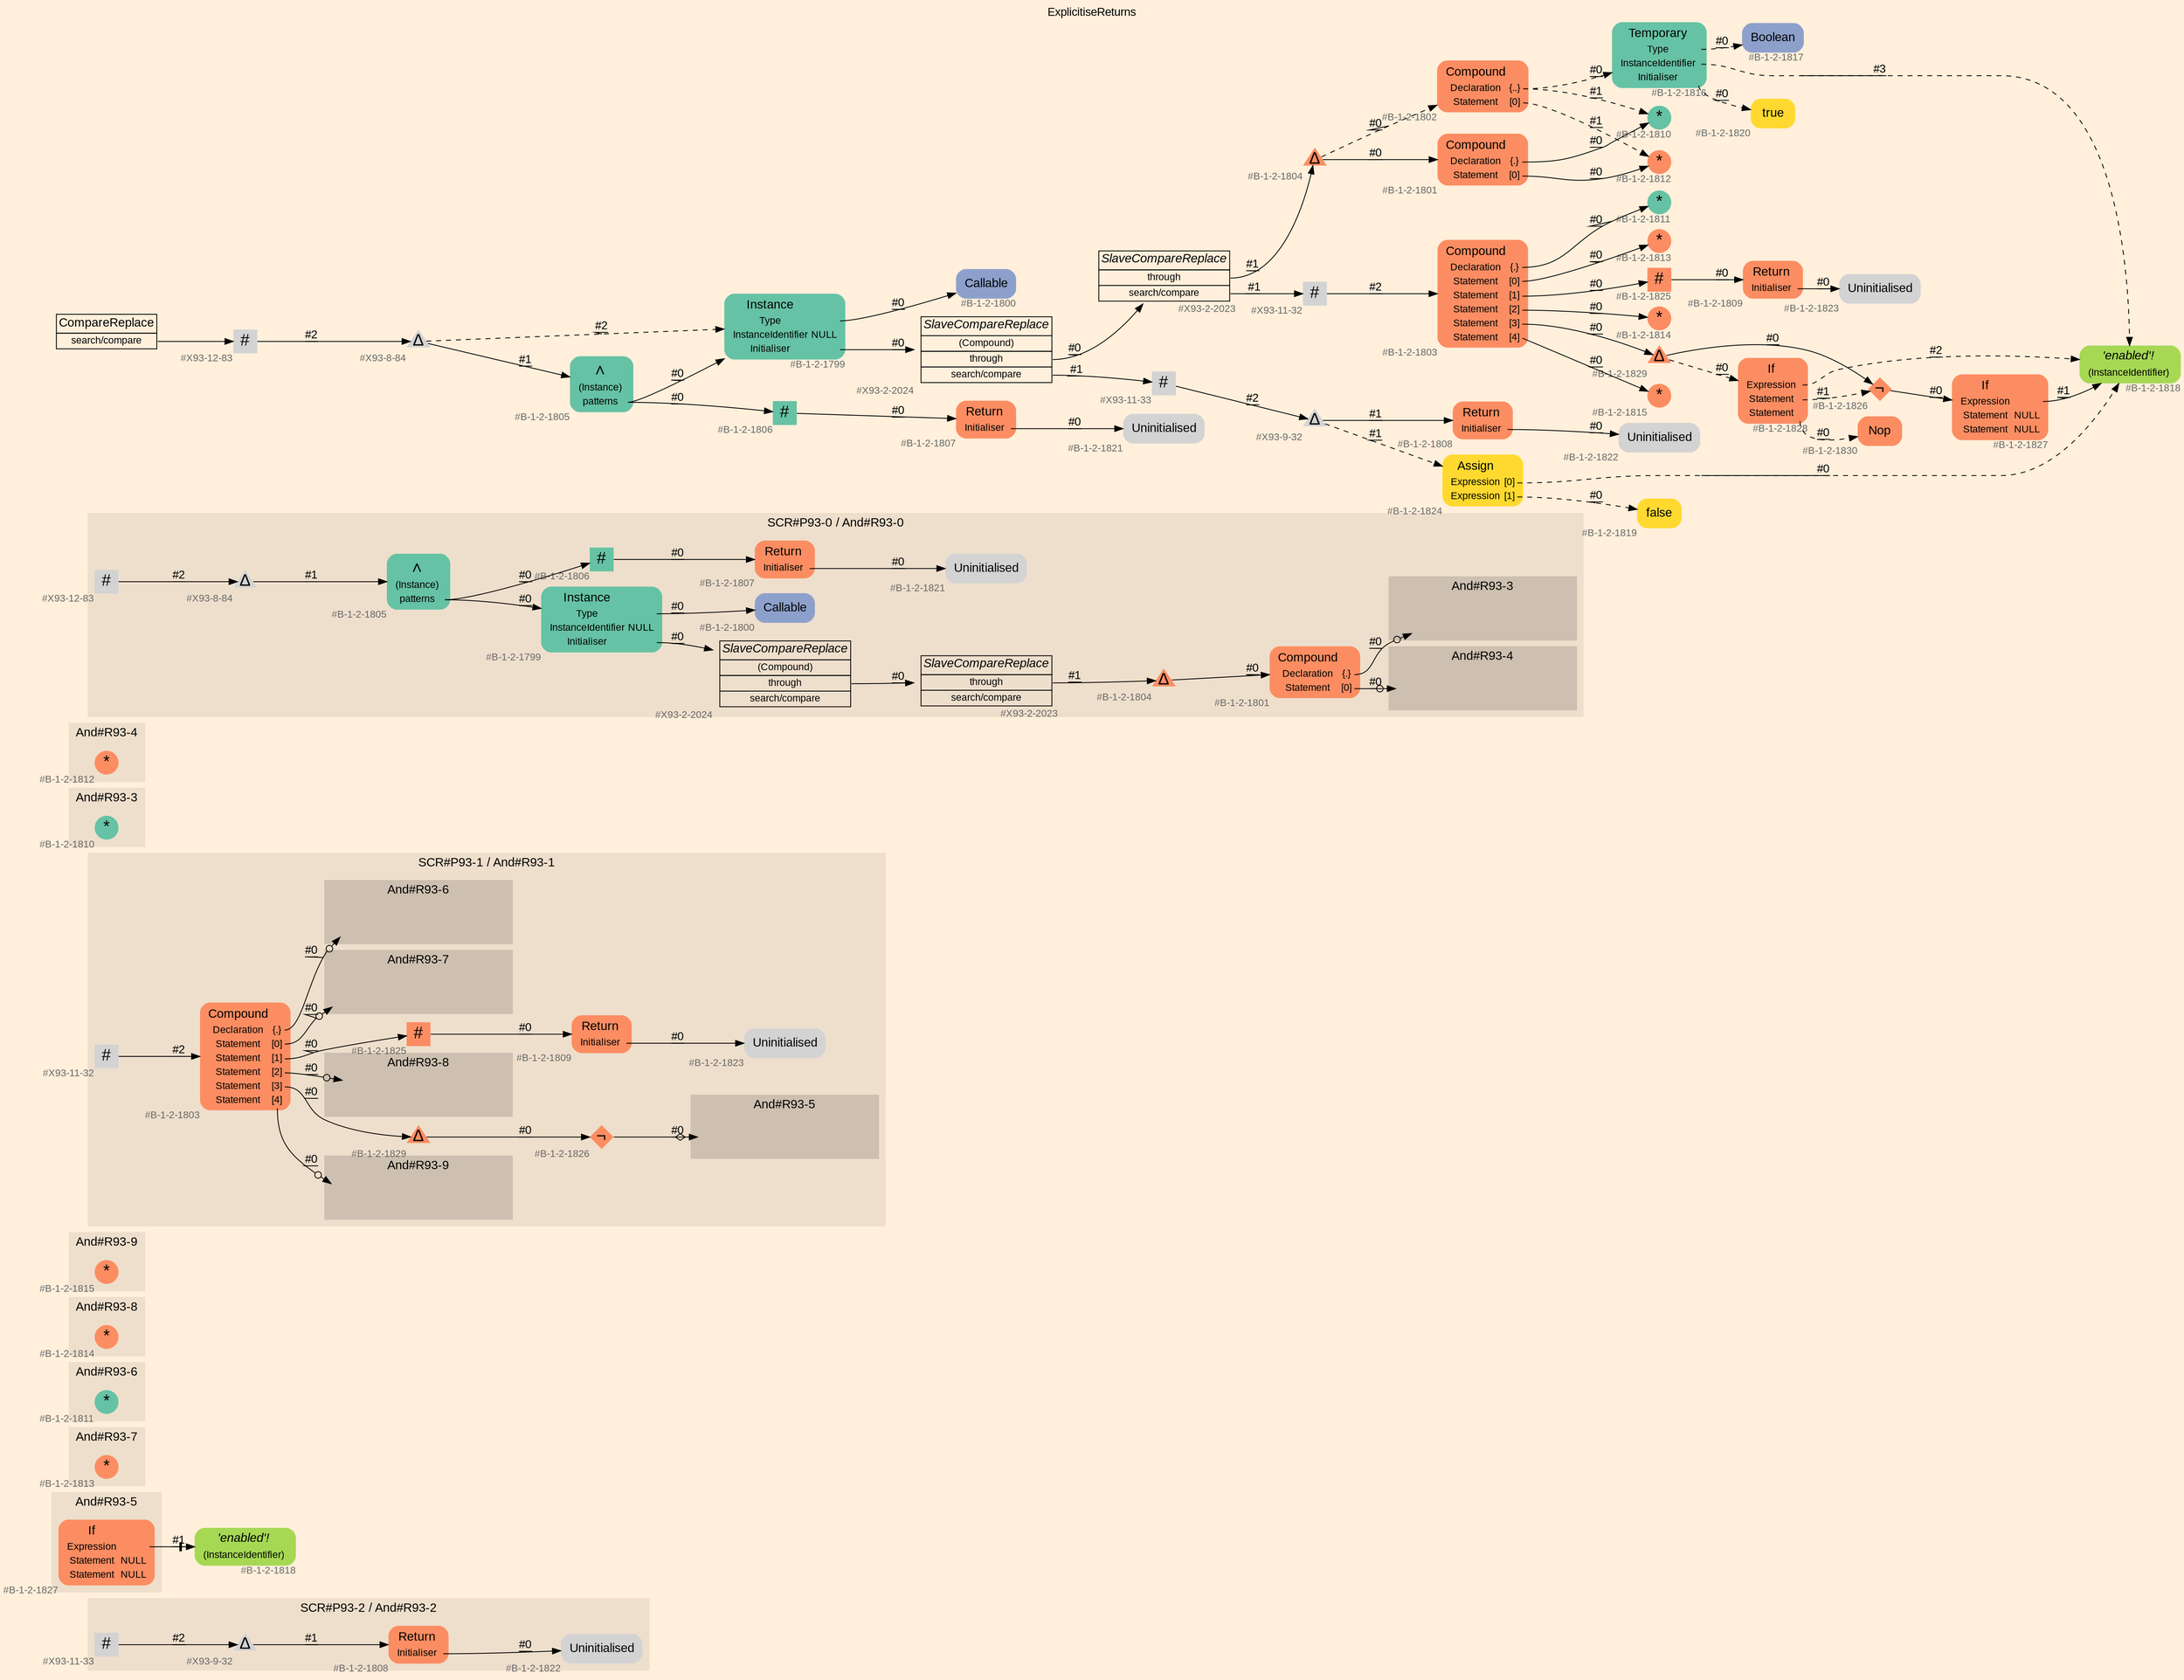 digraph "ExplicitiseReturns" {
label = "ExplicitiseReturns"
labelloc = t
graph [
    rankdir = "LR"
    ranksep = 0.3
    bgcolor = antiquewhite1
    color = black
    fontcolor = black
    fontname = "Arial"
];
node [
    fontname = "Arial"
];
edge [
    fontname = "Arial"
];

// -------------------- figure And#R93-2 --------------------
// -------- region And#R93-2 ----------
subgraph "clusterAnd#R93-2" {
    label = "SCR#P93-2 / And#R93-2"
    style = "filled"
    color = antiquewhite2
    fontsize = "15"
    // -------- block And#R93-2/#B-1-2-1808 ----------
    "And#R93-2/#B-1-2-1808" [
        fillcolor = "/set28/2"
        xlabel = "#B-1-2-1808"
        fontsize = "12"
        fontcolor = grey40
        shape = "plaintext"
        label = <<TABLE BORDER="0" CELLBORDER="0" CELLSPACING="0">
         <TR><TD><FONT COLOR="black" POINT-SIZE="15">Return</FONT></TD></TR>
         <TR><TD><FONT COLOR="black" POINT-SIZE="12">Initialiser</FONT></TD><TD PORT="port0"></TD></TR>
        </TABLE>>
        style = "rounded,filled"
    ];
    
    // -------- block And#R93-2/#X93-9-32 ----------
    "And#R93-2/#X93-9-32" [
        xlabel = "#X93-9-32"
        fontsize = "12"
        fontcolor = grey40
        shape = "triangle"
        label = <<FONT COLOR="black" POINT-SIZE="20">Δ</FONT>>
        style = "filled"
        penwidth = 0.0
        fixedsize = true
        width = 0.4
        height = 0.4
    ];
    
    // -------- block And#R93-2/#B-1-2-1822 ----------
    "And#R93-2/#B-1-2-1822" [
        xlabel = "#B-1-2-1822"
        fontsize = "12"
        fontcolor = grey40
        shape = "plaintext"
        label = <<TABLE BORDER="0" CELLBORDER="0" CELLSPACING="0">
         <TR><TD><FONT COLOR="black" POINT-SIZE="15">Uninitialised</FONT></TD></TR>
        </TABLE>>
        style = "rounded,filled"
    ];
    
    // -------- block And#R93-2/#X93-11-33 ----------
    "And#R93-2/#X93-11-33" [
        xlabel = "#X93-11-33"
        fontsize = "12"
        fontcolor = grey40
        shape = "square"
        label = <<FONT COLOR="black" POINT-SIZE="20">#</FONT>>
        style = "filled"
        penwidth = 0.0
        fixedsize = true
        width = 0.4
        height = 0.4
    ];
    
}

"And#R93-2/#B-1-2-1808":port0 -> "And#R93-2/#B-1-2-1822" [
    label = "#0"
    decorate = true
    color = black
    fontcolor = black
];

"And#R93-2/#X93-9-32" -> "And#R93-2/#B-1-2-1808" [
    label = "#1"
    decorate = true
    color = black
    fontcolor = black
];

"And#R93-2/#X93-11-33" -> "And#R93-2/#X93-9-32" [
    label = "#2"
    decorate = true
    color = black
    fontcolor = black
];


// -------------------- figure And#R93-5 --------------------
// -------- region And#R93-5 ----------
subgraph "clusterAnd#R93-5" {
    label = "And#R93-5"
    style = "filled"
    color = antiquewhite2
    fontsize = "15"
    // -------- block And#R93-5/#B-1-2-1827 ----------
    "And#R93-5/#B-1-2-1827" [
        fillcolor = "/set28/2"
        xlabel = "#B-1-2-1827"
        fontsize = "12"
        fontcolor = grey40
        shape = "plaintext"
        label = <<TABLE BORDER="0" CELLBORDER="0" CELLSPACING="0">
         <TR><TD><FONT COLOR="black" POINT-SIZE="15">If</FONT></TD></TR>
         <TR><TD><FONT COLOR="black" POINT-SIZE="12">Expression</FONT></TD><TD PORT="port0"></TD></TR>
         <TR><TD><FONT COLOR="black" POINT-SIZE="12">Statement</FONT></TD><TD PORT="port1"><FONT COLOR="black" POINT-SIZE="12">NULL</FONT></TD></TR>
         <TR><TD><FONT COLOR="black" POINT-SIZE="12">Statement</FONT></TD><TD PORT="port2"><FONT COLOR="black" POINT-SIZE="12">NULL</FONT></TD></TR>
        </TABLE>>
        style = "rounded,filled"
    ];
    
}

// -------- block And#R93-5/#B-1-2-1818 ----------
"And#R93-5/#B-1-2-1818" [
    fillcolor = "/set28/5"
    xlabel = "#B-1-2-1818"
    fontsize = "12"
    fontcolor = grey40
    shape = "plaintext"
    label = <<TABLE BORDER="0" CELLBORDER="0" CELLSPACING="0">
     <TR><TD><FONT COLOR="black" POINT-SIZE="15"><I>'enabled'!</I></FONT></TD></TR>
     <TR><TD><FONT COLOR="black" POINT-SIZE="12">(InstanceIdentifier)</FONT></TD><TD PORT="port0"></TD></TR>
    </TABLE>>
    style = "rounded,filled"
];

"And#R93-5/#B-1-2-1827":port0 -> "And#R93-5/#B-1-2-1818" [
    arrowhead="normalnonetee"
    label = "#1"
    decorate = true
    color = black
    fontcolor = black
];


// -------------------- figure And#R93-7 --------------------
// -------- region And#R93-7 ----------
subgraph "clusterAnd#R93-7" {
    label = "And#R93-7"
    style = "filled"
    color = antiquewhite2
    fontsize = "15"
    // -------- block And#R93-7/#B-1-2-1813 ----------
    "And#R93-7/#B-1-2-1813" [
        fillcolor = "/set28/2"
        xlabel = "#B-1-2-1813"
        fontsize = "12"
        fontcolor = grey40
        shape = "circle"
        label = <<FONT COLOR="black" POINT-SIZE="20">*</FONT>>
        style = "filled"
        penwidth = 0.0
        fixedsize = true
        width = 0.4
        height = 0.4
    ];
    
}


// -------------------- figure And#R93-6 --------------------
// -------- region And#R93-6 ----------
subgraph "clusterAnd#R93-6" {
    label = "And#R93-6"
    style = "filled"
    color = antiquewhite2
    fontsize = "15"
    // -------- block And#R93-6/#B-1-2-1811 ----------
    "And#R93-6/#B-1-2-1811" [
        fillcolor = "/set28/1"
        xlabel = "#B-1-2-1811"
        fontsize = "12"
        fontcolor = grey40
        shape = "circle"
        label = <<FONT COLOR="black" POINT-SIZE="20">*</FONT>>
        style = "filled"
        penwidth = 0.0
        fixedsize = true
        width = 0.4
        height = 0.4
    ];
    
}


// -------------------- figure And#R93-8 --------------------
// -------- region And#R93-8 ----------
subgraph "clusterAnd#R93-8" {
    label = "And#R93-8"
    style = "filled"
    color = antiquewhite2
    fontsize = "15"
    // -------- block And#R93-8/#B-1-2-1814 ----------
    "And#R93-8/#B-1-2-1814" [
        fillcolor = "/set28/2"
        xlabel = "#B-1-2-1814"
        fontsize = "12"
        fontcolor = grey40
        shape = "circle"
        label = <<FONT COLOR="black" POINT-SIZE="20">*</FONT>>
        style = "filled"
        penwidth = 0.0
        fixedsize = true
        width = 0.4
        height = 0.4
    ];
    
}


// -------------------- figure And#R93-9 --------------------
// -------- region And#R93-9 ----------
subgraph "clusterAnd#R93-9" {
    label = "And#R93-9"
    style = "filled"
    color = antiquewhite2
    fontsize = "15"
    // -------- block And#R93-9/#B-1-2-1815 ----------
    "And#R93-9/#B-1-2-1815" [
        fillcolor = "/set28/2"
        xlabel = "#B-1-2-1815"
        fontsize = "12"
        fontcolor = grey40
        shape = "circle"
        label = <<FONT COLOR="black" POINT-SIZE="20">*</FONT>>
        style = "filled"
        penwidth = 0.0
        fixedsize = true
        width = 0.4
        height = 0.4
    ];
    
}


// -------------------- figure And#R93-1 --------------------
// -------- region And#R93-1 ----------
subgraph "clusterAnd#R93-1" {
    label = "SCR#P93-1 / And#R93-1"
    style = "filled"
    color = antiquewhite2
    fontsize = "15"
    // -------- block And#R93-1/#B-1-2-1809 ----------
    "And#R93-1/#B-1-2-1809" [
        fillcolor = "/set28/2"
        xlabel = "#B-1-2-1809"
        fontsize = "12"
        fontcolor = grey40
        shape = "plaintext"
        label = <<TABLE BORDER="0" CELLBORDER="0" CELLSPACING="0">
         <TR><TD><FONT COLOR="black" POINT-SIZE="15">Return</FONT></TD></TR>
         <TR><TD><FONT COLOR="black" POINT-SIZE="12">Initialiser</FONT></TD><TD PORT="port0"></TD></TR>
        </TABLE>>
        style = "rounded,filled"
    ];
    
    // -------- block And#R93-1/#B-1-2-1803 ----------
    "And#R93-1/#B-1-2-1803" [
        fillcolor = "/set28/2"
        xlabel = "#B-1-2-1803"
        fontsize = "12"
        fontcolor = grey40
        shape = "plaintext"
        label = <<TABLE BORDER="0" CELLBORDER="0" CELLSPACING="0">
         <TR><TD><FONT COLOR="black" POINT-SIZE="15">Compound</FONT></TD></TR>
         <TR><TD><FONT COLOR="black" POINT-SIZE="12">Declaration</FONT></TD><TD PORT="port0"><FONT COLOR="black" POINT-SIZE="12">{.}</FONT></TD></TR>
         <TR><TD><FONT COLOR="black" POINT-SIZE="12">Statement</FONT></TD><TD PORT="port1"><FONT COLOR="black" POINT-SIZE="12">[0]</FONT></TD></TR>
         <TR><TD><FONT COLOR="black" POINT-SIZE="12">Statement</FONT></TD><TD PORT="port2"><FONT COLOR="black" POINT-SIZE="12">[1]</FONT></TD></TR>
         <TR><TD><FONT COLOR="black" POINT-SIZE="12">Statement</FONT></TD><TD PORT="port3"><FONT COLOR="black" POINT-SIZE="12">[2]</FONT></TD></TR>
         <TR><TD><FONT COLOR="black" POINT-SIZE="12">Statement</FONT></TD><TD PORT="port4"><FONT COLOR="black" POINT-SIZE="12">[3]</FONT></TD></TR>
         <TR><TD><FONT COLOR="black" POINT-SIZE="12">Statement</FONT></TD><TD PORT="port5"><FONT COLOR="black" POINT-SIZE="12">[4]</FONT></TD></TR>
        </TABLE>>
        style = "rounded,filled"
    ];
    
    // -------- block And#R93-1/#B-1-2-1826 ----------
    "And#R93-1/#B-1-2-1826" [
        fillcolor = "/set28/2"
        xlabel = "#B-1-2-1826"
        fontsize = "12"
        fontcolor = grey40
        shape = "diamond"
        label = <<FONT COLOR="black" POINT-SIZE="20">¬</FONT>>
        style = "filled"
        penwidth = 0.0
        fixedsize = true
        width = 0.4
        height = 0.4
    ];
    
    // -------- block And#R93-1/#B-1-2-1829 ----------
    "And#R93-1/#B-1-2-1829" [
        fillcolor = "/set28/2"
        xlabel = "#B-1-2-1829"
        fontsize = "12"
        fontcolor = grey40
        shape = "triangle"
        label = <<FONT COLOR="black" POINT-SIZE="20">Δ</FONT>>
        style = "filled"
        penwidth = 0.0
        fixedsize = true
        width = 0.4
        height = 0.4
    ];
    
    // -------- block And#R93-1/#B-1-2-1823 ----------
    "And#R93-1/#B-1-2-1823" [
        xlabel = "#B-1-2-1823"
        fontsize = "12"
        fontcolor = grey40
        shape = "plaintext"
        label = <<TABLE BORDER="0" CELLBORDER="0" CELLSPACING="0">
         <TR><TD><FONT COLOR="black" POINT-SIZE="15">Uninitialised</FONT></TD></TR>
        </TABLE>>
        style = "rounded,filled"
    ];
    
    // -------- block And#R93-1/#X93-11-32 ----------
    "And#R93-1/#X93-11-32" [
        xlabel = "#X93-11-32"
        fontsize = "12"
        fontcolor = grey40
        shape = "square"
        label = <<FONT COLOR="black" POINT-SIZE="20">#</FONT>>
        style = "filled"
        penwidth = 0.0
        fixedsize = true
        width = 0.4
        height = 0.4
    ];
    
    // -------- block And#R93-1/#B-1-2-1825 ----------
    "And#R93-1/#B-1-2-1825" [
        fillcolor = "/set28/2"
        xlabel = "#B-1-2-1825"
        fontsize = "12"
        fontcolor = grey40
        shape = "square"
        label = <<FONT COLOR="black" POINT-SIZE="20">#</FONT>>
        style = "filled"
        penwidth = 0.0
        fixedsize = true
        width = 0.4
        height = 0.4
    ];
    
    // -------- region And#R93-1/And#R93-5 ----------
    subgraph "clusterAnd#R93-1/And#R93-5" {
        label = "And#R93-5"
        style = "filled"
        color = antiquewhite3
        fontsize = "15"
        // -------- block And#R93-1/And#R93-5/#B-1-2-1827 ----------
        "And#R93-1/And#R93-5/#B-1-2-1827" [
            fillcolor = "/set28/2"
            xlabel = "#B-1-2-1827"
            fontsize = "12"
            fontcolor = grey40
            shape = "none"
            style = "invisible"
        ];
        
    }
    
    // -------- region And#R93-1/And#R93-6 ----------
    subgraph "clusterAnd#R93-1/And#R93-6" {
        label = "And#R93-6"
        style = "filled"
        color = antiquewhite3
        fontsize = "15"
        // -------- block And#R93-1/And#R93-6/#B-1-2-1811 ----------
        "And#R93-1/And#R93-6/#B-1-2-1811" [
            fillcolor = "/set28/1"
            xlabel = "#B-1-2-1811"
            fontsize = "12"
            fontcolor = grey40
            shape = "none"
            style = "invisible"
        ];
        
    }
    
    // -------- region And#R93-1/And#R93-7 ----------
    subgraph "clusterAnd#R93-1/And#R93-7" {
        label = "And#R93-7"
        style = "filled"
        color = antiquewhite3
        fontsize = "15"
        // -------- block And#R93-1/And#R93-7/#B-1-2-1813 ----------
        "And#R93-1/And#R93-7/#B-1-2-1813" [
            fillcolor = "/set28/2"
            xlabel = "#B-1-2-1813"
            fontsize = "12"
            fontcolor = grey40
            shape = "none"
            style = "invisible"
        ];
        
    }
    
    // -------- region And#R93-1/And#R93-8 ----------
    subgraph "clusterAnd#R93-1/And#R93-8" {
        label = "And#R93-8"
        style = "filled"
        color = antiquewhite3
        fontsize = "15"
        // -------- block And#R93-1/And#R93-8/#B-1-2-1814 ----------
        "And#R93-1/And#R93-8/#B-1-2-1814" [
            fillcolor = "/set28/2"
            xlabel = "#B-1-2-1814"
            fontsize = "12"
            fontcolor = grey40
            shape = "none"
            style = "invisible"
        ];
        
    }
    
    // -------- region And#R93-1/And#R93-9 ----------
    subgraph "clusterAnd#R93-1/And#R93-9" {
        label = "And#R93-9"
        style = "filled"
        color = antiquewhite3
        fontsize = "15"
        // -------- block And#R93-1/And#R93-9/#B-1-2-1815 ----------
        "And#R93-1/And#R93-9/#B-1-2-1815" [
            fillcolor = "/set28/2"
            xlabel = "#B-1-2-1815"
            fontsize = "12"
            fontcolor = grey40
            shape = "none"
            style = "invisible"
        ];
        
    }
    
}

"And#R93-1/#B-1-2-1809":port0 -> "And#R93-1/#B-1-2-1823" [
    label = "#0"
    decorate = true
    color = black
    fontcolor = black
];

"And#R93-1/#B-1-2-1803":port0 -> "And#R93-1/And#R93-6/#B-1-2-1811" [
    arrowhead="normalnoneodot"
    label = "#0"
    decorate = true
    color = black
    fontcolor = black
];

"And#R93-1/#B-1-2-1803":port1 -> "And#R93-1/And#R93-7/#B-1-2-1813" [
    arrowhead="normalnoneodot"
    label = "#0"
    decorate = true
    color = black
    fontcolor = black
];

"And#R93-1/#B-1-2-1803":port2 -> "And#R93-1/#B-1-2-1825" [
    label = "#0"
    decorate = true
    color = black
    fontcolor = black
];

"And#R93-1/#B-1-2-1803":port3 -> "And#R93-1/And#R93-8/#B-1-2-1814" [
    arrowhead="normalnoneodot"
    label = "#0"
    decorate = true
    color = black
    fontcolor = black
];

"And#R93-1/#B-1-2-1803":port4 -> "And#R93-1/#B-1-2-1829" [
    label = "#0"
    decorate = true
    color = black
    fontcolor = black
];

"And#R93-1/#B-1-2-1803":port5 -> "And#R93-1/And#R93-9/#B-1-2-1815" [
    arrowhead="normalnoneodot"
    label = "#0"
    decorate = true
    color = black
    fontcolor = black
];

"And#R93-1/#B-1-2-1826" -> "And#R93-1/And#R93-5/#B-1-2-1827" [
    arrowhead="normalnoneodiamond"
    label = "#0"
    decorate = true
    color = black
    fontcolor = black
];

"And#R93-1/#B-1-2-1829" -> "And#R93-1/#B-1-2-1826" [
    label = "#0"
    decorate = true
    color = black
    fontcolor = black
];

"And#R93-1/#X93-11-32" -> "And#R93-1/#B-1-2-1803" [
    label = "#2"
    decorate = true
    color = black
    fontcolor = black
];

"And#R93-1/#B-1-2-1825" -> "And#R93-1/#B-1-2-1809" [
    label = "#0"
    decorate = true
    color = black
    fontcolor = black
];


// -------------------- figure And#R93-3 --------------------
// -------- region And#R93-3 ----------
subgraph "clusterAnd#R93-3" {
    label = "And#R93-3"
    style = "filled"
    color = antiquewhite2
    fontsize = "15"
    // -------- block And#R93-3/#B-1-2-1810 ----------
    "And#R93-3/#B-1-2-1810" [
        fillcolor = "/set28/1"
        xlabel = "#B-1-2-1810"
        fontsize = "12"
        fontcolor = grey40
        shape = "circle"
        label = <<FONT COLOR="black" POINT-SIZE="20">*</FONT>>
        style = "filled"
        penwidth = 0.0
        fixedsize = true
        width = 0.4
        height = 0.4
    ];
    
}


// -------------------- figure And#R93-4 --------------------
// -------- region And#R93-4 ----------
subgraph "clusterAnd#R93-4" {
    label = "And#R93-4"
    style = "filled"
    color = antiquewhite2
    fontsize = "15"
    // -------- block And#R93-4/#B-1-2-1812 ----------
    "And#R93-4/#B-1-2-1812" [
        fillcolor = "/set28/2"
        xlabel = "#B-1-2-1812"
        fontsize = "12"
        fontcolor = grey40
        shape = "circle"
        label = <<FONT COLOR="black" POINT-SIZE="20">*</FONT>>
        style = "filled"
        penwidth = 0.0
        fixedsize = true
        width = 0.4
        height = 0.4
    ];
    
}


// -------------------- figure And#R93-0 --------------------
// -------- region And#R93-0 ----------
subgraph "clusterAnd#R93-0" {
    label = "SCR#P93-0 / And#R93-0"
    style = "filled"
    color = antiquewhite2
    fontsize = "15"
    // -------- block And#R93-0/#B-1-2-1799 ----------
    "And#R93-0/#B-1-2-1799" [
        fillcolor = "/set28/1"
        xlabel = "#B-1-2-1799"
        fontsize = "12"
        fontcolor = grey40
        shape = "plaintext"
        label = <<TABLE BORDER="0" CELLBORDER="0" CELLSPACING="0">
         <TR><TD><FONT COLOR="black" POINT-SIZE="15">Instance</FONT></TD></TR>
         <TR><TD><FONT COLOR="black" POINT-SIZE="12">Type</FONT></TD><TD PORT="port0"></TD></TR>
         <TR><TD><FONT COLOR="black" POINT-SIZE="12">InstanceIdentifier</FONT></TD><TD PORT="port1"><FONT COLOR="black" POINT-SIZE="12">NULL</FONT></TD></TR>
         <TR><TD><FONT COLOR="black" POINT-SIZE="12">Initialiser</FONT></TD><TD PORT="port2"></TD></TR>
        </TABLE>>
        style = "rounded,filled"
    ];
    
    // -------- block And#R93-0/#B-1-2-1821 ----------
    "And#R93-0/#B-1-2-1821" [
        xlabel = "#B-1-2-1821"
        fontsize = "12"
        fontcolor = grey40
        shape = "plaintext"
        label = <<TABLE BORDER="0" CELLBORDER="0" CELLSPACING="0">
         <TR><TD><FONT COLOR="black" POINT-SIZE="15">Uninitialised</FONT></TD></TR>
        </TABLE>>
        style = "rounded,filled"
    ];
    
    // -------- block And#R93-0/#X93-2-2024 ----------
    "And#R93-0/#X93-2-2024" [
        fillcolor = antiquewhite2
        xlabel = "#X93-2-2024"
        fontsize = "12"
        fontcolor = grey40
        shape = "plaintext"
        label = <<TABLE BORDER="0" CELLBORDER="1" CELLSPACING="0">
         <TR><TD><FONT COLOR="black" POINT-SIZE="15"><I>SlaveCompareReplace</I></FONT></TD></TR>
         <TR><TD PORT="port0"><FONT COLOR="black" POINT-SIZE="12">(Compound)</FONT></TD></TR>
         <TR><TD PORT="port1"><FONT COLOR="black" POINT-SIZE="12">through</FONT></TD></TR>
         <TR><TD PORT="port2"><FONT COLOR="black" POINT-SIZE="12">search/compare</FONT></TD></TR>
        </TABLE>>
        style = "filled"
        color = black
    ];
    
    // -------- block And#R93-0/#B-1-2-1804 ----------
    "And#R93-0/#B-1-2-1804" [
        fillcolor = "/set28/2"
        xlabel = "#B-1-2-1804"
        fontsize = "12"
        fontcolor = grey40
        shape = "triangle"
        label = <<FONT COLOR="black" POINT-SIZE="20">Δ</FONT>>
        style = "filled"
        penwidth = 0.0
        fixedsize = true
        width = 0.4
        height = 0.4
    ];
    
    // -------- block And#R93-0/#X93-2-2023 ----------
    "And#R93-0/#X93-2-2023" [
        fillcolor = antiquewhite2
        xlabel = "#X93-2-2023"
        fontsize = "12"
        fontcolor = grey40
        shape = "plaintext"
        label = <<TABLE BORDER="0" CELLBORDER="1" CELLSPACING="0">
         <TR><TD><FONT COLOR="black" POINT-SIZE="15"><I>SlaveCompareReplace</I></FONT></TD></TR>
         <TR><TD PORT="port0"><FONT COLOR="black" POINT-SIZE="12">through</FONT></TD></TR>
         <TR><TD PORT="port1"><FONT COLOR="black" POINT-SIZE="12">search/compare</FONT></TD></TR>
        </TABLE>>
        style = "filled"
        color = black
    ];
    
    // -------- block And#R93-0/#X93-8-84 ----------
    "And#R93-0/#X93-8-84" [
        xlabel = "#X93-8-84"
        fontsize = "12"
        fontcolor = grey40
        shape = "triangle"
        label = <<FONT COLOR="black" POINT-SIZE="20">Δ</FONT>>
        style = "filled"
        penwidth = 0.0
        fixedsize = true
        width = 0.4
        height = 0.4
    ];
    
    // -------- block And#R93-0/#B-1-2-1807 ----------
    "And#R93-0/#B-1-2-1807" [
        fillcolor = "/set28/2"
        xlabel = "#B-1-2-1807"
        fontsize = "12"
        fontcolor = grey40
        shape = "plaintext"
        label = <<TABLE BORDER="0" CELLBORDER="0" CELLSPACING="0">
         <TR><TD><FONT COLOR="black" POINT-SIZE="15">Return</FONT></TD></TR>
         <TR><TD><FONT COLOR="black" POINT-SIZE="12">Initialiser</FONT></TD><TD PORT="port0"></TD></TR>
        </TABLE>>
        style = "rounded,filled"
    ];
    
    // -------- block And#R93-0/#X93-12-83 ----------
    "And#R93-0/#X93-12-83" [
        xlabel = "#X93-12-83"
        fontsize = "12"
        fontcolor = grey40
        shape = "square"
        label = <<FONT COLOR="black" POINT-SIZE="20">#</FONT>>
        style = "filled"
        penwidth = 0.0
        fixedsize = true
        width = 0.4
        height = 0.4
    ];
    
    // -------- block And#R93-0/#B-1-2-1806 ----------
    "And#R93-0/#B-1-2-1806" [
        fillcolor = "/set28/1"
        xlabel = "#B-1-2-1806"
        fontsize = "12"
        fontcolor = grey40
        shape = "square"
        label = <<FONT COLOR="black" POINT-SIZE="20">#</FONT>>
        style = "filled"
        penwidth = 0.0
        fixedsize = true
        width = 0.4
        height = 0.4
    ];
    
    // -------- block And#R93-0/#B-1-2-1805 ----------
    "And#R93-0/#B-1-2-1805" [
        fillcolor = "/set28/1"
        xlabel = "#B-1-2-1805"
        fontsize = "12"
        fontcolor = grey40
        shape = "plaintext"
        label = <<TABLE BORDER="0" CELLBORDER="0" CELLSPACING="0">
         <TR><TD><FONT COLOR="black" POINT-SIZE="20">∧</FONT></TD></TR>
         <TR><TD><FONT COLOR="black" POINT-SIZE="12">(Instance)</FONT></TD><TD PORT="port0"></TD></TR>
         <TR><TD><FONT COLOR="black" POINT-SIZE="12">patterns</FONT></TD><TD PORT="port1"></TD></TR>
        </TABLE>>
        style = "rounded,filled"
    ];
    
    // -------- block And#R93-0/#B-1-2-1800 ----------
    "And#R93-0/#B-1-2-1800" [
        fillcolor = "/set28/3"
        xlabel = "#B-1-2-1800"
        fontsize = "12"
        fontcolor = grey40
        shape = "plaintext"
        label = <<TABLE BORDER="0" CELLBORDER="0" CELLSPACING="0">
         <TR><TD><FONT COLOR="black" POINT-SIZE="15">Callable</FONT></TD></TR>
        </TABLE>>
        style = "rounded,filled"
    ];
    
    // -------- block And#R93-0/#B-1-2-1801 ----------
    "And#R93-0/#B-1-2-1801" [
        fillcolor = "/set28/2"
        xlabel = "#B-1-2-1801"
        fontsize = "12"
        fontcolor = grey40
        shape = "plaintext"
        label = <<TABLE BORDER="0" CELLBORDER="0" CELLSPACING="0">
         <TR><TD><FONT COLOR="black" POINT-SIZE="15">Compound</FONT></TD></TR>
         <TR><TD><FONT COLOR="black" POINT-SIZE="12">Declaration</FONT></TD><TD PORT="port0"><FONT COLOR="black" POINT-SIZE="12">{.}</FONT></TD></TR>
         <TR><TD><FONT COLOR="black" POINT-SIZE="12">Statement</FONT></TD><TD PORT="port1"><FONT COLOR="black" POINT-SIZE="12">[0]</FONT></TD></TR>
        </TABLE>>
        style = "rounded,filled"
    ];
    
    // -------- region And#R93-0/And#R93-3 ----------
    subgraph "clusterAnd#R93-0/And#R93-3" {
        label = "And#R93-3"
        style = "filled"
        color = antiquewhite3
        fontsize = "15"
        // -------- block And#R93-0/And#R93-3/#B-1-2-1810 ----------
        "And#R93-0/And#R93-3/#B-1-2-1810" [
            fillcolor = "/set28/1"
            xlabel = "#B-1-2-1810"
            fontsize = "12"
            fontcolor = grey40
            shape = "none"
            style = "invisible"
        ];
        
    }
    
    // -------- region And#R93-0/And#R93-4 ----------
    subgraph "clusterAnd#R93-0/And#R93-4" {
        label = "And#R93-4"
        style = "filled"
        color = antiquewhite3
        fontsize = "15"
        // -------- block And#R93-0/And#R93-4/#B-1-2-1812 ----------
        "And#R93-0/And#R93-4/#B-1-2-1812" [
            fillcolor = "/set28/2"
            xlabel = "#B-1-2-1812"
            fontsize = "12"
            fontcolor = grey40
            shape = "none"
            style = "invisible"
        ];
        
    }
    
}

"And#R93-0/#B-1-2-1799":port0 -> "And#R93-0/#B-1-2-1800" [
    label = "#0"
    decorate = true
    color = black
    fontcolor = black
];

"And#R93-0/#B-1-2-1799":port2 -> "And#R93-0/#X93-2-2024" [
    label = "#0"
    decorate = true
    color = black
    fontcolor = black
];

"And#R93-0/#X93-2-2024":port1 -> "And#R93-0/#X93-2-2023" [
    label = "#0"
    decorate = true
    color = black
    fontcolor = black
];

"And#R93-0/#B-1-2-1804" -> "And#R93-0/#B-1-2-1801" [
    label = "#0"
    decorate = true
    color = black
    fontcolor = black
];

"And#R93-0/#X93-2-2023":port0 -> "And#R93-0/#B-1-2-1804" [
    label = "#1"
    decorate = true
    color = black
    fontcolor = black
];

"And#R93-0/#X93-8-84" -> "And#R93-0/#B-1-2-1805" [
    label = "#1"
    decorate = true
    color = black
    fontcolor = black
];

"And#R93-0/#B-1-2-1807":port0 -> "And#R93-0/#B-1-2-1821" [
    label = "#0"
    decorate = true
    color = black
    fontcolor = black
];

"And#R93-0/#X93-12-83" -> "And#R93-0/#X93-8-84" [
    label = "#2"
    decorate = true
    color = black
    fontcolor = black
];

"And#R93-0/#B-1-2-1806" -> "And#R93-0/#B-1-2-1807" [
    label = "#0"
    decorate = true
    color = black
    fontcolor = black
];

"And#R93-0/#B-1-2-1805":port1 -> "And#R93-0/#B-1-2-1799" [
    label = "#0"
    decorate = true
    color = black
    fontcolor = black
];

"And#R93-0/#B-1-2-1805":port1 -> "And#R93-0/#B-1-2-1806" [
    label = "#0"
    decorate = true
    color = black
    fontcolor = black
];

"And#R93-0/#B-1-2-1801":port0 -> "And#R93-0/And#R93-3/#B-1-2-1810" [
    arrowhead="normalnoneodot"
    label = "#0"
    decorate = true
    color = black
    fontcolor = black
];

"And#R93-0/#B-1-2-1801":port1 -> "And#R93-0/And#R93-4/#B-1-2-1812" [
    arrowhead="normalnoneodot"
    label = "#0"
    decorate = true
    color = black
    fontcolor = black
];


// -------------------- transformation figure --------------------
// -------- block CR#X93-10-93 ----------
"CR#X93-10-93" [
    fillcolor = antiquewhite1
    fontsize = "12"
    fontcolor = grey40
    shape = "plaintext"
    label = <<TABLE BORDER="0" CELLBORDER="1" CELLSPACING="0">
     <TR><TD><FONT COLOR="black" POINT-SIZE="15">CompareReplace</FONT></TD></TR>
     <TR><TD PORT="port0"><FONT COLOR="black" POINT-SIZE="12">search/compare</FONT></TD></TR>
    </TABLE>>
    style = "filled"
    color = black
];

// -------- block #X93-12-83 ----------
"#X93-12-83" [
    xlabel = "#X93-12-83"
    fontsize = "12"
    fontcolor = grey40
    shape = "square"
    label = <<FONT COLOR="black" POINT-SIZE="20">#</FONT>>
    style = "filled"
    penwidth = 0.0
    fixedsize = true
    width = 0.4
    height = 0.4
];

// -------- block #X93-8-84 ----------
"#X93-8-84" [
    xlabel = "#X93-8-84"
    fontsize = "12"
    fontcolor = grey40
    shape = "triangle"
    label = <<FONT COLOR="black" POINT-SIZE="20">Δ</FONT>>
    style = "filled"
    penwidth = 0.0
    fixedsize = true
    width = 0.4
    height = 0.4
];

// -------- block #B-1-2-1805 ----------
"#B-1-2-1805" [
    fillcolor = "/set28/1"
    xlabel = "#B-1-2-1805"
    fontsize = "12"
    fontcolor = grey40
    shape = "plaintext"
    label = <<TABLE BORDER="0" CELLBORDER="0" CELLSPACING="0">
     <TR><TD><FONT COLOR="black" POINT-SIZE="20">∧</FONT></TD></TR>
     <TR><TD><FONT COLOR="black" POINT-SIZE="12">(Instance)</FONT></TD><TD PORT="port0"></TD></TR>
     <TR><TD><FONT COLOR="black" POINT-SIZE="12">patterns</FONT></TD><TD PORT="port1"></TD></TR>
    </TABLE>>
    style = "rounded,filled"
];

// -------- block #B-1-2-1799 ----------
"#B-1-2-1799" [
    fillcolor = "/set28/1"
    xlabel = "#B-1-2-1799"
    fontsize = "12"
    fontcolor = grey40
    shape = "plaintext"
    label = <<TABLE BORDER="0" CELLBORDER="0" CELLSPACING="0">
     <TR><TD><FONT COLOR="black" POINT-SIZE="15">Instance</FONT></TD></TR>
     <TR><TD><FONT COLOR="black" POINT-SIZE="12">Type</FONT></TD><TD PORT="port0"></TD></TR>
     <TR><TD><FONT COLOR="black" POINT-SIZE="12">InstanceIdentifier</FONT></TD><TD PORT="port1"><FONT COLOR="black" POINT-SIZE="12">NULL</FONT></TD></TR>
     <TR><TD><FONT COLOR="black" POINT-SIZE="12">Initialiser</FONT></TD><TD PORT="port2"></TD></TR>
    </TABLE>>
    style = "rounded,filled"
];

// -------- block #B-1-2-1800 ----------
"#B-1-2-1800" [
    fillcolor = "/set28/3"
    xlabel = "#B-1-2-1800"
    fontsize = "12"
    fontcolor = grey40
    shape = "plaintext"
    label = <<TABLE BORDER="0" CELLBORDER="0" CELLSPACING="0">
     <TR><TD><FONT COLOR="black" POINT-SIZE="15">Callable</FONT></TD></TR>
    </TABLE>>
    style = "rounded,filled"
];

// -------- block #X93-2-2024 ----------
"#X93-2-2024" [
    fillcolor = antiquewhite1
    xlabel = "#X93-2-2024"
    fontsize = "12"
    fontcolor = grey40
    shape = "plaintext"
    label = <<TABLE BORDER="0" CELLBORDER="1" CELLSPACING="0">
     <TR><TD><FONT COLOR="black" POINT-SIZE="15"><I>SlaveCompareReplace</I></FONT></TD></TR>
     <TR><TD PORT="port0"><FONT COLOR="black" POINT-SIZE="12">(Compound)</FONT></TD></TR>
     <TR><TD PORT="port1"><FONT COLOR="black" POINT-SIZE="12">through</FONT></TD></TR>
     <TR><TD PORT="port2"><FONT COLOR="black" POINT-SIZE="12">search/compare</FONT></TD></TR>
    </TABLE>>
    style = "filled"
    color = black
];

// -------- block #X93-2-2023 ----------
"#X93-2-2023" [
    fillcolor = antiquewhite1
    xlabel = "#X93-2-2023"
    fontsize = "12"
    fontcolor = grey40
    shape = "plaintext"
    label = <<TABLE BORDER="0" CELLBORDER="1" CELLSPACING="0">
     <TR><TD><FONT COLOR="black" POINT-SIZE="15"><I>SlaveCompareReplace</I></FONT></TD></TR>
     <TR><TD PORT="port0"><FONT COLOR="black" POINT-SIZE="12">through</FONT></TD></TR>
     <TR><TD PORT="port1"><FONT COLOR="black" POINT-SIZE="12">search/compare</FONT></TD></TR>
    </TABLE>>
    style = "filled"
    color = black
];

// -------- block #B-1-2-1804 ----------
"#B-1-2-1804" [
    fillcolor = "/set28/2"
    xlabel = "#B-1-2-1804"
    fontsize = "12"
    fontcolor = grey40
    shape = "triangle"
    label = <<FONT COLOR="black" POINT-SIZE="20">Δ</FONT>>
    style = "filled"
    penwidth = 0.0
    fixedsize = true
    width = 0.4
    height = 0.4
];

// -------- block #B-1-2-1801 ----------
"#B-1-2-1801" [
    fillcolor = "/set28/2"
    xlabel = "#B-1-2-1801"
    fontsize = "12"
    fontcolor = grey40
    shape = "plaintext"
    label = <<TABLE BORDER="0" CELLBORDER="0" CELLSPACING="0">
     <TR><TD><FONT COLOR="black" POINT-SIZE="15">Compound</FONT></TD></TR>
     <TR><TD><FONT COLOR="black" POINT-SIZE="12">Declaration</FONT></TD><TD PORT="port0"><FONT COLOR="black" POINT-SIZE="12">{.}</FONT></TD></TR>
     <TR><TD><FONT COLOR="black" POINT-SIZE="12">Statement</FONT></TD><TD PORT="port1"><FONT COLOR="black" POINT-SIZE="12">[0]</FONT></TD></TR>
    </TABLE>>
    style = "rounded,filled"
];

// -------- block #B-1-2-1810 ----------
"#B-1-2-1810" [
    fillcolor = "/set28/1"
    xlabel = "#B-1-2-1810"
    fontsize = "12"
    fontcolor = grey40
    shape = "circle"
    label = <<FONT COLOR="black" POINT-SIZE="20">*</FONT>>
    style = "filled"
    penwidth = 0.0
    fixedsize = true
    width = 0.4
    height = 0.4
];

// -------- block #B-1-2-1812 ----------
"#B-1-2-1812" [
    fillcolor = "/set28/2"
    xlabel = "#B-1-2-1812"
    fontsize = "12"
    fontcolor = grey40
    shape = "circle"
    label = <<FONT COLOR="black" POINT-SIZE="20">*</FONT>>
    style = "filled"
    penwidth = 0.0
    fixedsize = true
    width = 0.4
    height = 0.4
];

// -------- block #B-1-2-1802 ----------
"#B-1-2-1802" [
    fillcolor = "/set28/2"
    xlabel = "#B-1-2-1802"
    fontsize = "12"
    fontcolor = grey40
    shape = "plaintext"
    label = <<TABLE BORDER="0" CELLBORDER="0" CELLSPACING="0">
     <TR><TD><FONT COLOR="black" POINT-SIZE="15">Compound</FONT></TD></TR>
     <TR><TD><FONT COLOR="black" POINT-SIZE="12">Declaration</FONT></TD><TD PORT="port0"><FONT COLOR="black" POINT-SIZE="12">{..}</FONT></TD></TR>
     <TR><TD><FONT COLOR="black" POINT-SIZE="12">Statement</FONT></TD><TD PORT="port1"><FONT COLOR="black" POINT-SIZE="12">[0]</FONT></TD></TR>
    </TABLE>>
    style = "rounded,filled"
];

// -------- block #B-1-2-1816 ----------
"#B-1-2-1816" [
    fillcolor = "/set28/1"
    xlabel = "#B-1-2-1816"
    fontsize = "12"
    fontcolor = grey40
    shape = "plaintext"
    label = <<TABLE BORDER="0" CELLBORDER="0" CELLSPACING="0">
     <TR><TD><FONT COLOR="black" POINT-SIZE="15">Temporary</FONT></TD></TR>
     <TR><TD><FONT COLOR="black" POINT-SIZE="12">Type</FONT></TD><TD PORT="port0"></TD></TR>
     <TR><TD><FONT COLOR="black" POINT-SIZE="12">InstanceIdentifier</FONT></TD><TD PORT="port1"></TD></TR>
     <TR><TD><FONT COLOR="black" POINT-SIZE="12">Initialiser</FONT></TD><TD PORT="port2"></TD></TR>
    </TABLE>>
    style = "rounded,filled"
];

// -------- block #B-1-2-1817 ----------
"#B-1-2-1817" [
    fillcolor = "/set28/3"
    xlabel = "#B-1-2-1817"
    fontsize = "12"
    fontcolor = grey40
    shape = "plaintext"
    label = <<TABLE BORDER="0" CELLBORDER="0" CELLSPACING="0">
     <TR><TD><FONT COLOR="black" POINT-SIZE="15">Boolean</FONT></TD></TR>
    </TABLE>>
    style = "rounded,filled"
];

// -------- block #B-1-2-1818 ----------
"#B-1-2-1818" [
    fillcolor = "/set28/5"
    xlabel = "#B-1-2-1818"
    fontsize = "12"
    fontcolor = grey40
    shape = "plaintext"
    label = <<TABLE BORDER="0" CELLBORDER="0" CELLSPACING="0">
     <TR><TD><FONT COLOR="black" POINT-SIZE="15"><I>'enabled'!</I></FONT></TD></TR>
     <TR><TD><FONT COLOR="black" POINT-SIZE="12">(InstanceIdentifier)</FONT></TD><TD PORT="port0"></TD></TR>
    </TABLE>>
    style = "rounded,filled"
];

// -------- block #B-1-2-1820 ----------
"#B-1-2-1820" [
    fillcolor = "/set28/6"
    xlabel = "#B-1-2-1820"
    fontsize = "12"
    fontcolor = grey40
    shape = "plaintext"
    label = <<TABLE BORDER="0" CELLBORDER="0" CELLSPACING="0">
     <TR><TD><FONT COLOR="black" POINT-SIZE="15">true</FONT></TD></TR>
    </TABLE>>
    style = "rounded,filled"
];

// -------- block #X93-11-32 ----------
"#X93-11-32" [
    xlabel = "#X93-11-32"
    fontsize = "12"
    fontcolor = grey40
    shape = "square"
    label = <<FONT COLOR="black" POINT-SIZE="20">#</FONT>>
    style = "filled"
    penwidth = 0.0
    fixedsize = true
    width = 0.4
    height = 0.4
];

// -------- block #B-1-2-1803 ----------
"#B-1-2-1803" [
    fillcolor = "/set28/2"
    xlabel = "#B-1-2-1803"
    fontsize = "12"
    fontcolor = grey40
    shape = "plaintext"
    label = <<TABLE BORDER="0" CELLBORDER="0" CELLSPACING="0">
     <TR><TD><FONT COLOR="black" POINT-SIZE="15">Compound</FONT></TD></TR>
     <TR><TD><FONT COLOR="black" POINT-SIZE="12">Declaration</FONT></TD><TD PORT="port0"><FONT COLOR="black" POINT-SIZE="12">{.}</FONT></TD></TR>
     <TR><TD><FONT COLOR="black" POINT-SIZE="12">Statement</FONT></TD><TD PORT="port1"><FONT COLOR="black" POINT-SIZE="12">[0]</FONT></TD></TR>
     <TR><TD><FONT COLOR="black" POINT-SIZE="12">Statement</FONT></TD><TD PORT="port2"><FONT COLOR="black" POINT-SIZE="12">[1]</FONT></TD></TR>
     <TR><TD><FONT COLOR="black" POINT-SIZE="12">Statement</FONT></TD><TD PORT="port3"><FONT COLOR="black" POINT-SIZE="12">[2]</FONT></TD></TR>
     <TR><TD><FONT COLOR="black" POINT-SIZE="12">Statement</FONT></TD><TD PORT="port4"><FONT COLOR="black" POINT-SIZE="12">[3]</FONT></TD></TR>
     <TR><TD><FONT COLOR="black" POINT-SIZE="12">Statement</FONT></TD><TD PORT="port5"><FONT COLOR="black" POINT-SIZE="12">[4]</FONT></TD></TR>
    </TABLE>>
    style = "rounded,filled"
];

// -------- block #B-1-2-1811 ----------
"#B-1-2-1811" [
    fillcolor = "/set28/1"
    xlabel = "#B-1-2-1811"
    fontsize = "12"
    fontcolor = grey40
    shape = "circle"
    label = <<FONT COLOR="black" POINT-SIZE="20">*</FONT>>
    style = "filled"
    penwidth = 0.0
    fixedsize = true
    width = 0.4
    height = 0.4
];

// -------- block #B-1-2-1813 ----------
"#B-1-2-1813" [
    fillcolor = "/set28/2"
    xlabel = "#B-1-2-1813"
    fontsize = "12"
    fontcolor = grey40
    shape = "circle"
    label = <<FONT COLOR="black" POINT-SIZE="20">*</FONT>>
    style = "filled"
    penwidth = 0.0
    fixedsize = true
    width = 0.4
    height = 0.4
];

// -------- block #B-1-2-1825 ----------
"#B-1-2-1825" [
    fillcolor = "/set28/2"
    xlabel = "#B-1-2-1825"
    fontsize = "12"
    fontcolor = grey40
    shape = "square"
    label = <<FONT COLOR="black" POINT-SIZE="20">#</FONT>>
    style = "filled"
    penwidth = 0.0
    fixedsize = true
    width = 0.4
    height = 0.4
];

// -------- block #B-1-2-1809 ----------
"#B-1-2-1809" [
    fillcolor = "/set28/2"
    xlabel = "#B-1-2-1809"
    fontsize = "12"
    fontcolor = grey40
    shape = "plaintext"
    label = <<TABLE BORDER="0" CELLBORDER="0" CELLSPACING="0">
     <TR><TD><FONT COLOR="black" POINT-SIZE="15">Return</FONT></TD></TR>
     <TR><TD><FONT COLOR="black" POINT-SIZE="12">Initialiser</FONT></TD><TD PORT="port0"></TD></TR>
    </TABLE>>
    style = "rounded,filled"
];

// -------- block #B-1-2-1823 ----------
"#B-1-2-1823" [
    xlabel = "#B-1-2-1823"
    fontsize = "12"
    fontcolor = grey40
    shape = "plaintext"
    label = <<TABLE BORDER="0" CELLBORDER="0" CELLSPACING="0">
     <TR><TD><FONT COLOR="black" POINT-SIZE="15">Uninitialised</FONT></TD></TR>
    </TABLE>>
    style = "rounded,filled"
];

// -------- block #B-1-2-1814 ----------
"#B-1-2-1814" [
    fillcolor = "/set28/2"
    xlabel = "#B-1-2-1814"
    fontsize = "12"
    fontcolor = grey40
    shape = "circle"
    label = <<FONT COLOR="black" POINT-SIZE="20">*</FONT>>
    style = "filled"
    penwidth = 0.0
    fixedsize = true
    width = 0.4
    height = 0.4
];

// -------- block #B-1-2-1829 ----------
"#B-1-2-1829" [
    fillcolor = "/set28/2"
    xlabel = "#B-1-2-1829"
    fontsize = "12"
    fontcolor = grey40
    shape = "triangle"
    label = <<FONT COLOR="black" POINT-SIZE="20">Δ</FONT>>
    style = "filled"
    penwidth = 0.0
    fixedsize = true
    width = 0.4
    height = 0.4
];

// -------- block #B-1-2-1826 ----------
"#B-1-2-1826" [
    fillcolor = "/set28/2"
    xlabel = "#B-1-2-1826"
    fontsize = "12"
    fontcolor = grey40
    shape = "diamond"
    label = <<FONT COLOR="black" POINT-SIZE="20">¬</FONT>>
    style = "filled"
    penwidth = 0.0
    fixedsize = true
    width = 0.4
    height = 0.4
];

// -------- block #B-1-2-1827 ----------
"#B-1-2-1827" [
    fillcolor = "/set28/2"
    xlabel = "#B-1-2-1827"
    fontsize = "12"
    fontcolor = grey40
    shape = "plaintext"
    label = <<TABLE BORDER="0" CELLBORDER="0" CELLSPACING="0">
     <TR><TD><FONT COLOR="black" POINT-SIZE="15">If</FONT></TD></TR>
     <TR><TD><FONT COLOR="black" POINT-SIZE="12">Expression</FONT></TD><TD PORT="port0"></TD></TR>
     <TR><TD><FONT COLOR="black" POINT-SIZE="12">Statement</FONT></TD><TD PORT="port1"><FONT COLOR="black" POINT-SIZE="12">NULL</FONT></TD></TR>
     <TR><TD><FONT COLOR="black" POINT-SIZE="12">Statement</FONT></TD><TD PORT="port2"><FONT COLOR="black" POINT-SIZE="12">NULL</FONT></TD></TR>
    </TABLE>>
    style = "rounded,filled"
];

// -------- block #B-1-2-1828 ----------
"#B-1-2-1828" [
    fillcolor = "/set28/2"
    xlabel = "#B-1-2-1828"
    fontsize = "12"
    fontcolor = grey40
    shape = "plaintext"
    label = <<TABLE BORDER="0" CELLBORDER="0" CELLSPACING="0">
     <TR><TD><FONT COLOR="black" POINT-SIZE="15">If</FONT></TD></TR>
     <TR><TD><FONT COLOR="black" POINT-SIZE="12">Expression</FONT></TD><TD PORT="port0"></TD></TR>
     <TR><TD><FONT COLOR="black" POINT-SIZE="12">Statement</FONT></TD><TD PORT="port1"></TD></TR>
     <TR><TD><FONT COLOR="black" POINT-SIZE="12">Statement</FONT></TD><TD PORT="port2"></TD></TR>
    </TABLE>>
    style = "rounded,filled"
];

// -------- block #B-1-2-1830 ----------
"#B-1-2-1830" [
    fillcolor = "/set28/2"
    xlabel = "#B-1-2-1830"
    fontsize = "12"
    fontcolor = grey40
    shape = "plaintext"
    label = <<TABLE BORDER="0" CELLBORDER="0" CELLSPACING="0">
     <TR><TD><FONT COLOR="black" POINT-SIZE="15">Nop</FONT></TD></TR>
    </TABLE>>
    style = "rounded,filled"
];

// -------- block #B-1-2-1815 ----------
"#B-1-2-1815" [
    fillcolor = "/set28/2"
    xlabel = "#B-1-2-1815"
    fontsize = "12"
    fontcolor = grey40
    shape = "circle"
    label = <<FONT COLOR="black" POINT-SIZE="20">*</FONT>>
    style = "filled"
    penwidth = 0.0
    fixedsize = true
    width = 0.4
    height = 0.4
];

// -------- block #X93-11-33 ----------
"#X93-11-33" [
    xlabel = "#X93-11-33"
    fontsize = "12"
    fontcolor = grey40
    shape = "square"
    label = <<FONT COLOR="black" POINT-SIZE="20">#</FONT>>
    style = "filled"
    penwidth = 0.0
    fixedsize = true
    width = 0.4
    height = 0.4
];

// -------- block #X93-9-32 ----------
"#X93-9-32" [
    xlabel = "#X93-9-32"
    fontsize = "12"
    fontcolor = grey40
    shape = "triangle"
    label = <<FONT COLOR="black" POINT-SIZE="20">Δ</FONT>>
    style = "filled"
    penwidth = 0.0
    fixedsize = true
    width = 0.4
    height = 0.4
];

// -------- block #B-1-2-1808 ----------
"#B-1-2-1808" [
    fillcolor = "/set28/2"
    xlabel = "#B-1-2-1808"
    fontsize = "12"
    fontcolor = grey40
    shape = "plaintext"
    label = <<TABLE BORDER="0" CELLBORDER="0" CELLSPACING="0">
     <TR><TD><FONT COLOR="black" POINT-SIZE="15">Return</FONT></TD></TR>
     <TR><TD><FONT COLOR="black" POINT-SIZE="12">Initialiser</FONT></TD><TD PORT="port0"></TD></TR>
    </TABLE>>
    style = "rounded,filled"
];

// -------- block #B-1-2-1822 ----------
"#B-1-2-1822" [
    xlabel = "#B-1-2-1822"
    fontsize = "12"
    fontcolor = grey40
    shape = "plaintext"
    label = <<TABLE BORDER="0" CELLBORDER="0" CELLSPACING="0">
     <TR><TD><FONT COLOR="black" POINT-SIZE="15">Uninitialised</FONT></TD></TR>
    </TABLE>>
    style = "rounded,filled"
];

// -------- block #B-1-2-1824 ----------
"#B-1-2-1824" [
    fillcolor = "/set28/6"
    xlabel = "#B-1-2-1824"
    fontsize = "12"
    fontcolor = grey40
    shape = "plaintext"
    label = <<TABLE BORDER="0" CELLBORDER="0" CELLSPACING="0">
     <TR><TD><FONT COLOR="black" POINT-SIZE="15">Assign</FONT></TD></TR>
     <TR><TD><FONT COLOR="black" POINT-SIZE="12">Expression</FONT></TD><TD PORT="port0"><FONT COLOR="black" POINT-SIZE="12">[0]</FONT></TD></TR>
     <TR><TD><FONT COLOR="black" POINT-SIZE="12">Expression</FONT></TD><TD PORT="port1"><FONT COLOR="black" POINT-SIZE="12">[1]</FONT></TD></TR>
    </TABLE>>
    style = "rounded,filled"
];

// -------- block #B-1-2-1819 ----------
"#B-1-2-1819" [
    fillcolor = "/set28/6"
    xlabel = "#B-1-2-1819"
    fontsize = "12"
    fontcolor = grey40
    shape = "plaintext"
    label = <<TABLE BORDER="0" CELLBORDER="0" CELLSPACING="0">
     <TR><TD><FONT COLOR="black" POINT-SIZE="15">false</FONT></TD></TR>
    </TABLE>>
    style = "rounded,filled"
];

// -------- block #B-1-2-1806 ----------
"#B-1-2-1806" [
    fillcolor = "/set28/1"
    xlabel = "#B-1-2-1806"
    fontsize = "12"
    fontcolor = grey40
    shape = "square"
    label = <<FONT COLOR="black" POINT-SIZE="20">#</FONT>>
    style = "filled"
    penwidth = 0.0
    fixedsize = true
    width = 0.4
    height = 0.4
];

// -------- block #B-1-2-1807 ----------
"#B-1-2-1807" [
    fillcolor = "/set28/2"
    xlabel = "#B-1-2-1807"
    fontsize = "12"
    fontcolor = grey40
    shape = "plaintext"
    label = <<TABLE BORDER="0" CELLBORDER="0" CELLSPACING="0">
     <TR><TD><FONT COLOR="black" POINT-SIZE="15">Return</FONT></TD></TR>
     <TR><TD><FONT COLOR="black" POINT-SIZE="12">Initialiser</FONT></TD><TD PORT="port0"></TD></TR>
    </TABLE>>
    style = "rounded,filled"
];

// -------- block #B-1-2-1821 ----------
"#B-1-2-1821" [
    xlabel = "#B-1-2-1821"
    fontsize = "12"
    fontcolor = grey40
    shape = "plaintext"
    label = <<TABLE BORDER="0" CELLBORDER="0" CELLSPACING="0">
     <TR><TD><FONT COLOR="black" POINT-SIZE="15">Uninitialised</FONT></TD></TR>
    </TABLE>>
    style = "rounded,filled"
];

"CR#X93-10-93":port0 -> "#X93-12-83" [
    label = ""
    decorate = true
    color = black
    fontcolor = black
];

"#X93-12-83" -> "#X93-8-84" [
    label = "#2"
    decorate = true
    color = black
    fontcolor = black
];

"#X93-8-84" -> "#B-1-2-1805" [
    label = "#1"
    decorate = true
    color = black
    fontcolor = black
];

"#X93-8-84" -> "#B-1-2-1799" [
    style="dashed"
    label = "#2"
    decorate = true
    color = black
    fontcolor = black
];

"#B-1-2-1805":port1 -> "#B-1-2-1799" [
    label = "#0"
    decorate = true
    color = black
    fontcolor = black
];

"#B-1-2-1805":port1 -> "#B-1-2-1806" [
    label = "#0"
    decorate = true
    color = black
    fontcolor = black
];

"#B-1-2-1799":port0 -> "#B-1-2-1800" [
    label = "#0"
    decorate = true
    color = black
    fontcolor = black
];

"#B-1-2-1799":port2 -> "#X93-2-2024" [
    label = "#0"
    decorate = true
    color = black
    fontcolor = black
];

"#X93-2-2024":port1 -> "#X93-2-2023" [
    label = "#0"
    decorate = true
    color = black
    fontcolor = black
];

"#X93-2-2024":port2 -> "#X93-11-33" [
    label = " #1"
    decorate = true
    color = black
    fontcolor = black
];

"#X93-2-2023":port0 -> "#B-1-2-1804" [
    label = "#1"
    decorate = true
    color = black
    fontcolor = black
];

"#X93-2-2023":port1 -> "#X93-11-32" [
    label = " #1"
    decorate = true
    color = black
    fontcolor = black
];

"#B-1-2-1804" -> "#B-1-2-1801" [
    label = "#0"
    decorate = true
    color = black
    fontcolor = black
];

"#B-1-2-1804" -> "#B-1-2-1802" [
    style="dashed"
    label = "#0"
    decorate = true
    color = black
    fontcolor = black
];

"#B-1-2-1801":port0 -> "#B-1-2-1810" [
    label = "#0"
    decorate = true
    color = black
    fontcolor = black
];

"#B-1-2-1801":port1 -> "#B-1-2-1812" [
    label = "#0"
    decorate = true
    color = black
    fontcolor = black
];

"#B-1-2-1802":port0 -> "#B-1-2-1810" [
    style="dashed"
    label = "#1"
    decorate = true
    color = black
    fontcolor = black
];

"#B-1-2-1802":port0 -> "#B-1-2-1816" [
    style="dashed"
    label = "#0"
    decorate = true
    color = black
    fontcolor = black
];

"#B-1-2-1802":port1 -> "#B-1-2-1812" [
    style="dashed"
    label = "#1"
    decorate = true
    color = black
    fontcolor = black
];

"#B-1-2-1816":port0 -> "#B-1-2-1817" [
    style="dashed"
    label = "#0"
    decorate = true
    color = black
    fontcolor = black
];

"#B-1-2-1816":port1 -> "#B-1-2-1818" [
    style="dashed"
    label = "#3"
    decorate = true
    color = black
    fontcolor = black
];

"#B-1-2-1816":port2 -> "#B-1-2-1820" [
    style="dashed"
    label = "#0"
    decorate = true
    color = black
    fontcolor = black
];

"#X93-11-32" -> "#B-1-2-1803" [
    label = "#2"
    decorate = true
    color = black
    fontcolor = black
];

"#B-1-2-1803":port0 -> "#B-1-2-1811" [
    label = "#0"
    decorate = true
    color = black
    fontcolor = black
];

"#B-1-2-1803":port1 -> "#B-1-2-1813" [
    label = "#0"
    decorate = true
    color = black
    fontcolor = black
];

"#B-1-2-1803":port2 -> "#B-1-2-1825" [
    label = "#0"
    decorate = true
    color = black
    fontcolor = black
];

"#B-1-2-1803":port3 -> "#B-1-2-1814" [
    label = "#0"
    decorate = true
    color = black
    fontcolor = black
];

"#B-1-2-1803":port4 -> "#B-1-2-1829" [
    label = "#0"
    decorate = true
    color = black
    fontcolor = black
];

"#B-1-2-1803":port5 -> "#B-1-2-1815" [
    label = "#0"
    decorate = true
    color = black
    fontcolor = black
];

"#B-1-2-1825" -> "#B-1-2-1809" [
    label = "#0"
    decorate = true
    color = black
    fontcolor = black
];

"#B-1-2-1809":port0 -> "#B-1-2-1823" [
    label = "#0"
    decorate = true
    color = black
    fontcolor = black
];

"#B-1-2-1829" -> "#B-1-2-1826" [
    label = "#0"
    decorate = true
    color = black
    fontcolor = black
];

"#B-1-2-1829" -> "#B-1-2-1828" [
    style="dashed"
    label = "#0"
    decorate = true
    color = black
    fontcolor = black
];

"#B-1-2-1826" -> "#B-1-2-1827" [
    label = "#0"
    decorate = true
    color = black
    fontcolor = black
];

"#B-1-2-1827":port0 -> "#B-1-2-1818" [
    label = "#1"
    decorate = true
    color = black
    fontcolor = black
];

"#B-1-2-1828":port0 -> "#B-1-2-1818" [
    style="dashed"
    label = "#2"
    decorate = true
    color = black
    fontcolor = black
];

"#B-1-2-1828":port1 -> "#B-1-2-1826" [
    style="dashed"
    label = "#1"
    decorate = true
    color = black
    fontcolor = black
];

"#B-1-2-1828":port2 -> "#B-1-2-1830" [
    style="dashed"
    label = "#0"
    decorate = true
    color = black
    fontcolor = black
];

"#X93-11-33" -> "#X93-9-32" [
    label = "#2"
    decorate = true
    color = black
    fontcolor = black
];

"#X93-9-32" -> "#B-1-2-1808" [
    label = "#1"
    decorate = true
    color = black
    fontcolor = black
];

"#X93-9-32" -> "#B-1-2-1824" [
    style="dashed"
    label = "#1"
    decorate = true
    color = black
    fontcolor = black
];

"#B-1-2-1808":port0 -> "#B-1-2-1822" [
    label = "#0"
    decorate = true
    color = black
    fontcolor = black
];

"#B-1-2-1824":port0 -> "#B-1-2-1818" [
    style="dashed"
    label = "#0"
    decorate = true
    color = black
    fontcolor = black
];

"#B-1-2-1824":port1 -> "#B-1-2-1819" [
    style="dashed"
    label = "#0"
    decorate = true
    color = black
    fontcolor = black
];

"#B-1-2-1806" -> "#B-1-2-1807" [
    label = "#0"
    decorate = true
    color = black
    fontcolor = black
];

"#B-1-2-1807":port0 -> "#B-1-2-1821" [
    label = "#0"
    decorate = true
    color = black
    fontcolor = black
];


}
